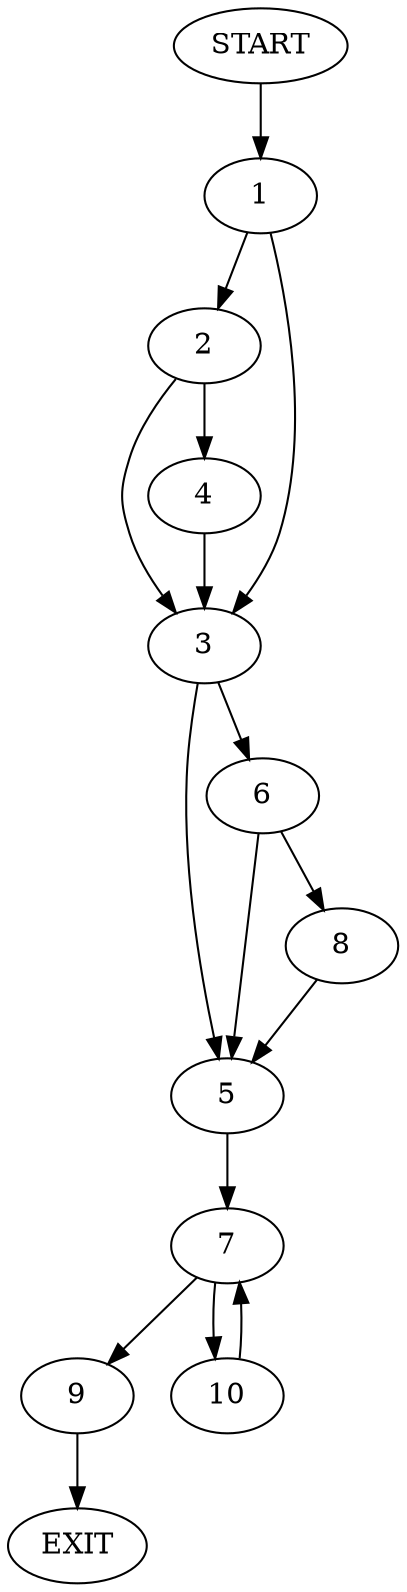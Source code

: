 digraph {
0 [label="START"]
11 [label="EXIT"]
0 -> 1
1 -> 2
1 -> 3
2 -> 4
2 -> 3
3 -> 5
3 -> 6
4 -> 3
5 -> 7
6 -> 5
6 -> 8
8 -> 5
7 -> 9
7 -> 10
10 -> 7
9 -> 11
}
